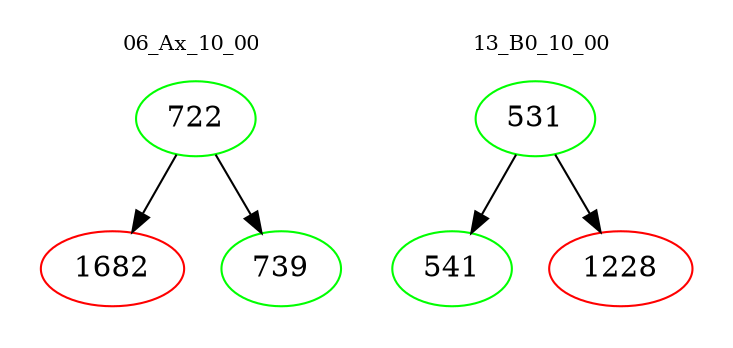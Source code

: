 digraph{
subgraph cluster_0 {
color = white
label = "06_Ax_10_00";
fontsize=10;
T0_722 [label="722", color="green"]
T0_722 -> T0_1682 [color="black"]
T0_1682 [label="1682", color="red"]
T0_722 -> T0_739 [color="black"]
T0_739 [label="739", color="green"]
}
subgraph cluster_1 {
color = white
label = "13_B0_10_00";
fontsize=10;
T1_531 [label="531", color="green"]
T1_531 -> T1_541 [color="black"]
T1_541 [label="541", color="green"]
T1_531 -> T1_1228 [color="black"]
T1_1228 [label="1228", color="red"]
}
}

